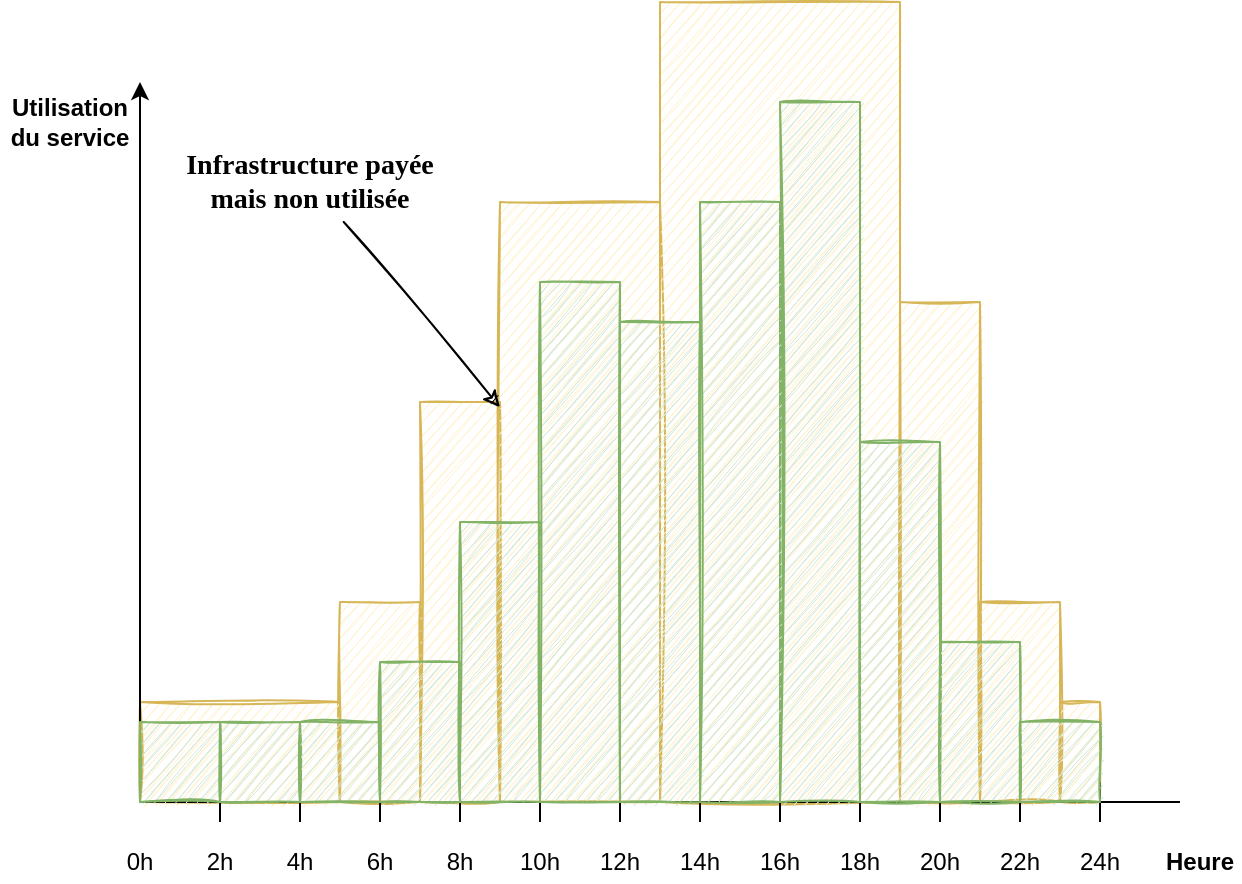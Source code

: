 <mxfile version="13.6.2" type="device"><diagram id="EG_0w5Qha7nJDPnRIv4q" name="Page-1"><mxGraphModel dx="813" dy="470" grid="1" gridSize="10" guides="1" tooltips="1" connect="1" arrows="1" fold="1" page="1" pageScale="1" pageWidth="1600" pageHeight="900" math="0" shadow="0" extFonts="Architects Daughter^https://fonts.googleapis.com/css?family=Architects+Daughter"><root><mxCell id="0"/><mxCell id="1" parent="0"/><mxCell id="-NmMMMarj_dPcH3xjH8K-63" value="" style="rounded=0;whiteSpace=wrap;html=1;sketch=1;fillColor=#fff2cc;strokeColor=#d6b656;" parent="1" vertex="1"><mxGeometry x="380" y="320" width="40" height="200" as="geometry"/></mxCell><mxCell id="-NmMMMarj_dPcH3xjH8K-64" value="" style="rounded=0;whiteSpace=wrap;html=1;sketch=1;fillColor=#fff2cc;strokeColor=#d6b656;" parent="1" vertex="1"><mxGeometry x="420" y="220" width="80" height="300" as="geometry"/></mxCell><mxCell id="-NmMMMarj_dPcH3xjH8K-65" value="" style="rounded=0;whiteSpace=wrap;html=1;sketch=1;fillColor=#fff2cc;strokeColor=#d6b656;" parent="1" vertex="1"><mxGeometry x="500" y="120" width="120" height="400" as="geometry"/></mxCell><mxCell id="-NmMMMarj_dPcH3xjH8K-66" value="" style="rounded=0;whiteSpace=wrap;html=1;sketch=1;fillColor=#fff2cc;strokeColor=#d6b656;" parent="1" vertex="1"><mxGeometry x="620" y="270" width="40" height="250" as="geometry"/></mxCell><mxCell id="-NmMMMarj_dPcH3xjH8K-67" value="" style="rounded=0;whiteSpace=wrap;html=1;sketch=1;fillColor=#fff2cc;strokeColor=#d6b656;" parent="1" vertex="1"><mxGeometry x="660" y="420" width="40" height="100" as="geometry"/></mxCell><mxCell id="-NmMMMarj_dPcH3xjH8K-68" value="" style="rounded=0;whiteSpace=wrap;html=1;sketch=1;fillColor=#fff2cc;strokeColor=#d6b656;" parent="1" vertex="1"><mxGeometry x="700" y="470" width="20" height="50" as="geometry"/></mxCell><mxCell id="-NmMMMarj_dPcH3xjH8K-62" value="" style="rounded=0;whiteSpace=wrap;html=1;sketch=1;fillColor=#fff2cc;strokeColor=#d6b656;" parent="1" vertex="1"><mxGeometry x="340" y="420" width="40" height="100" as="geometry"/></mxCell><mxCell id="-NmMMMarj_dPcH3xjH8K-58" value="" style="rounded=0;whiteSpace=wrap;html=1;sketch=1;fillColor=#fff2cc;strokeColor=#d6b656;" parent="1" vertex="1"><mxGeometry x="240" y="470" width="100" height="50" as="geometry"/></mxCell><mxCell id="-NmMMMarj_dPcH3xjH8K-2" value="" style="endArrow=none;html=1;" parent="1" edge="1"><mxGeometry width="50" height="50" relative="1" as="geometry"><mxPoint x="240" y="520" as="sourcePoint"/><mxPoint x="760" y="520" as="targetPoint"/></mxGeometry></mxCell><mxCell id="-NmMMMarj_dPcH3xjH8K-3" value="" style="endArrow=classic;html=1;endFill=1;" parent="1" edge="1"><mxGeometry width="50" height="50" relative="1" as="geometry"><mxPoint x="240" y="520" as="sourcePoint"/><mxPoint x="240" y="160" as="targetPoint"/></mxGeometry></mxCell><mxCell id="-NmMMMarj_dPcH3xjH8K-5" value="" style="endArrow=none;html=1;" parent="1" edge="1"><mxGeometry width="50" height="50" relative="1" as="geometry"><mxPoint x="280" y="530" as="sourcePoint"/><mxPoint x="280" y="510" as="targetPoint"/></mxGeometry></mxCell><mxCell id="-NmMMMarj_dPcH3xjH8K-6" value="" style="endArrow=none;html=1;" parent="1" edge="1"><mxGeometry width="50" height="50" relative="1" as="geometry"><mxPoint x="320" y="530" as="sourcePoint"/><mxPoint x="320" y="510" as="targetPoint"/></mxGeometry></mxCell><mxCell id="-NmMMMarj_dPcH3xjH8K-7" value="" style="endArrow=none;html=1;" parent="1" edge="1"><mxGeometry width="50" height="50" relative="1" as="geometry"><mxPoint x="360" y="530" as="sourcePoint"/><mxPoint x="360" y="510" as="targetPoint"/></mxGeometry></mxCell><mxCell id="-NmMMMarj_dPcH3xjH8K-8" value="" style="endArrow=none;html=1;" parent="1" edge="1"><mxGeometry width="50" height="50" relative="1" as="geometry"><mxPoint x="400" y="530" as="sourcePoint"/><mxPoint x="400" y="510" as="targetPoint"/></mxGeometry></mxCell><mxCell id="-NmMMMarj_dPcH3xjH8K-9" value="" style="endArrow=none;html=1;" parent="1" edge="1"><mxGeometry width="50" height="50" relative="1" as="geometry"><mxPoint x="440" y="530" as="sourcePoint"/><mxPoint x="440" y="510" as="targetPoint"/></mxGeometry></mxCell><mxCell id="-NmMMMarj_dPcH3xjH8K-10" value="" style="endArrow=none;html=1;" parent="1" edge="1"><mxGeometry width="50" height="50" relative="1" as="geometry"><mxPoint x="480" y="530" as="sourcePoint"/><mxPoint x="480" y="510" as="targetPoint"/></mxGeometry></mxCell><mxCell id="-NmMMMarj_dPcH3xjH8K-11" value="" style="endArrow=none;html=1;" parent="1" edge="1"><mxGeometry width="50" height="50" relative="1" as="geometry"><mxPoint x="520" y="530" as="sourcePoint"/><mxPoint x="520" y="510" as="targetPoint"/></mxGeometry></mxCell><mxCell id="-NmMMMarj_dPcH3xjH8K-12" value="" style="endArrow=none;html=1;" parent="1" edge="1"><mxGeometry width="50" height="50" relative="1" as="geometry"><mxPoint x="560" y="530" as="sourcePoint"/><mxPoint x="560" y="510" as="targetPoint"/></mxGeometry></mxCell><mxCell id="-NmMMMarj_dPcH3xjH8K-13" value="" style="endArrow=none;html=1;" parent="1" edge="1"><mxGeometry width="50" height="50" relative="1" as="geometry"><mxPoint x="600" y="530" as="sourcePoint"/><mxPoint x="600" y="510" as="targetPoint"/></mxGeometry></mxCell><mxCell id="-NmMMMarj_dPcH3xjH8K-14" value="" style="endArrow=none;html=1;" parent="1" edge="1"><mxGeometry width="50" height="50" relative="1" as="geometry"><mxPoint x="640" y="530" as="sourcePoint"/><mxPoint x="640" y="510" as="targetPoint"/></mxGeometry></mxCell><mxCell id="-NmMMMarj_dPcH3xjH8K-15" value="" style="endArrow=none;html=1;" parent="1" edge="1"><mxGeometry width="50" height="50" relative="1" as="geometry"><mxPoint x="680" y="530" as="sourcePoint"/><mxPoint x="680" y="510" as="targetPoint"/></mxGeometry></mxCell><mxCell id="-NmMMMarj_dPcH3xjH8K-16" value="" style="endArrow=none;html=1;" parent="1" edge="1"><mxGeometry width="50" height="50" relative="1" as="geometry"><mxPoint x="720" y="530" as="sourcePoint"/><mxPoint x="720" y="510" as="targetPoint"/></mxGeometry></mxCell><mxCell id="-NmMMMarj_dPcH3xjH8K-29" value="0h" style="text;html=1;strokeColor=none;fillColor=none;align=center;verticalAlign=middle;whiteSpace=wrap;rounded=0;" parent="1" vertex="1"><mxGeometry x="220" y="540" width="40" height="20" as="geometry"/></mxCell><mxCell id="-NmMMMarj_dPcH3xjH8K-30" value="2h" style="text;html=1;strokeColor=none;fillColor=none;align=center;verticalAlign=middle;whiteSpace=wrap;rounded=0;" parent="1" vertex="1"><mxGeometry x="260" y="540" width="40" height="20" as="geometry"/></mxCell><mxCell id="-NmMMMarj_dPcH3xjH8K-31" value="4h" style="text;html=1;strokeColor=none;fillColor=none;align=center;verticalAlign=middle;whiteSpace=wrap;rounded=0;" parent="1" vertex="1"><mxGeometry x="300" y="540" width="40" height="20" as="geometry"/></mxCell><mxCell id="-NmMMMarj_dPcH3xjH8K-32" value="6h" style="text;html=1;strokeColor=none;fillColor=none;align=center;verticalAlign=middle;whiteSpace=wrap;rounded=0;" parent="1" vertex="1"><mxGeometry x="340" y="540" width="40" height="20" as="geometry"/></mxCell><mxCell id="-NmMMMarj_dPcH3xjH8K-33" value="8h" style="text;html=1;strokeColor=none;fillColor=none;align=center;verticalAlign=middle;whiteSpace=wrap;rounded=0;" parent="1" vertex="1"><mxGeometry x="380" y="540" width="40" height="20" as="geometry"/></mxCell><mxCell id="-NmMMMarj_dPcH3xjH8K-34" value="10h" style="text;html=1;strokeColor=none;fillColor=none;align=center;verticalAlign=middle;whiteSpace=wrap;rounded=0;" parent="1" vertex="1"><mxGeometry x="420" y="540" width="40" height="20" as="geometry"/></mxCell><mxCell id="-NmMMMarj_dPcH3xjH8K-35" value="12h" style="text;html=1;strokeColor=none;fillColor=none;align=center;verticalAlign=middle;whiteSpace=wrap;rounded=0;" parent="1" vertex="1"><mxGeometry x="460" y="540" width="40" height="20" as="geometry"/></mxCell><mxCell id="-NmMMMarj_dPcH3xjH8K-36" value="14h" style="text;html=1;strokeColor=none;fillColor=none;align=center;verticalAlign=middle;whiteSpace=wrap;rounded=0;" parent="1" vertex="1"><mxGeometry x="500" y="540" width="40" height="20" as="geometry"/></mxCell><mxCell id="-NmMMMarj_dPcH3xjH8K-37" value="16h" style="text;html=1;strokeColor=none;fillColor=none;align=center;verticalAlign=middle;whiteSpace=wrap;rounded=0;" parent="1" vertex="1"><mxGeometry x="540" y="540" width="40" height="20" as="geometry"/></mxCell><mxCell id="-NmMMMarj_dPcH3xjH8K-38" value="18h" style="text;html=1;strokeColor=none;fillColor=none;align=center;verticalAlign=middle;whiteSpace=wrap;rounded=0;" parent="1" vertex="1"><mxGeometry x="580" y="540" width="40" height="20" as="geometry"/></mxCell><mxCell id="-NmMMMarj_dPcH3xjH8K-39" value="20h" style="text;html=1;strokeColor=none;fillColor=none;align=center;verticalAlign=middle;whiteSpace=wrap;rounded=0;" parent="1" vertex="1"><mxGeometry x="620" y="540" width="40" height="20" as="geometry"/></mxCell><mxCell id="-NmMMMarj_dPcH3xjH8K-40" value="22h" style="text;html=1;strokeColor=none;fillColor=none;align=center;verticalAlign=middle;whiteSpace=wrap;rounded=0;" parent="1" vertex="1"><mxGeometry x="660" y="540" width="40" height="20" as="geometry"/></mxCell><mxCell id="-NmMMMarj_dPcH3xjH8K-41" value="24h" style="text;html=1;strokeColor=none;fillColor=none;align=center;verticalAlign=middle;whiteSpace=wrap;rounded=0;" parent="1" vertex="1"><mxGeometry x="700" y="540" width="40" height="20" as="geometry"/></mxCell><mxCell id="-NmMMMarj_dPcH3xjH8K-42" value="" style="rounded=0;whiteSpace=wrap;html=1;fillColor=#d5e8d4;strokeColor=#82b366;sketch=1;" parent="1" vertex="1"><mxGeometry x="240" y="480" width="40" height="40" as="geometry"/></mxCell><mxCell id="-NmMMMarj_dPcH3xjH8K-43" value="" style="rounded=0;whiteSpace=wrap;html=1;fillColor=#d5e8d4;strokeColor=#82b366;sketch=1;" parent="1" vertex="1"><mxGeometry x="280" y="480" width="40" height="40" as="geometry"/></mxCell><mxCell id="-NmMMMarj_dPcH3xjH8K-44" value="" style="rounded=0;whiteSpace=wrap;html=1;fillColor=#d5e8d4;strokeColor=#82b366;sketch=1;" parent="1" vertex="1"><mxGeometry x="320" y="480" width="40" height="40" as="geometry"/></mxCell><mxCell id="-NmMMMarj_dPcH3xjH8K-45" value="" style="rounded=0;whiteSpace=wrap;html=1;fillColor=#d5e8d4;strokeColor=#82b366;sketch=1;" parent="1" vertex="1"><mxGeometry x="360" y="450" width="40" height="70" as="geometry"/></mxCell><mxCell id="-NmMMMarj_dPcH3xjH8K-46" value="" style="rounded=0;whiteSpace=wrap;html=1;fillColor=#d5e8d4;strokeColor=#82b366;sketch=1;" parent="1" vertex="1"><mxGeometry x="400" y="380" width="40" height="140" as="geometry"/></mxCell><mxCell id="-NmMMMarj_dPcH3xjH8K-47" value="" style="rounded=0;whiteSpace=wrap;html=1;fillColor=#d5e8d4;strokeColor=#82b366;sketch=1;" parent="1" vertex="1"><mxGeometry x="440" y="260" width="40" height="260" as="geometry"/></mxCell><mxCell id="-NmMMMarj_dPcH3xjH8K-48" value="" style="rounded=0;whiteSpace=wrap;html=1;fillColor=#d5e8d4;strokeColor=#82b366;sketch=1;" parent="1" vertex="1"><mxGeometry x="480" y="280" width="40" height="240" as="geometry"/></mxCell><mxCell id="-NmMMMarj_dPcH3xjH8K-49" value="" style="rounded=0;whiteSpace=wrap;html=1;fillColor=#d5e8d4;strokeColor=#82b366;sketch=1;" parent="1" vertex="1"><mxGeometry x="520" y="220" width="40" height="300" as="geometry"/></mxCell><mxCell id="-NmMMMarj_dPcH3xjH8K-50" value="" style="rounded=0;whiteSpace=wrap;html=1;fillColor=#d5e8d4;strokeColor=#82b366;sketch=1;" parent="1" vertex="1"><mxGeometry x="560" y="170" width="40" height="350" as="geometry"/></mxCell><mxCell id="-NmMMMarj_dPcH3xjH8K-51" value="" style="rounded=0;whiteSpace=wrap;html=1;fillColor=#d5e8d4;strokeColor=#82b366;sketch=1;" parent="1" vertex="1"><mxGeometry x="600" y="340" width="40" height="180" as="geometry"/></mxCell><mxCell id="-NmMMMarj_dPcH3xjH8K-52" value="" style="rounded=0;whiteSpace=wrap;html=1;fillColor=#d5e8d4;strokeColor=#82b366;sketch=1;" parent="1" vertex="1"><mxGeometry x="640" y="440" width="40" height="80" as="geometry"/></mxCell><mxCell id="-NmMMMarj_dPcH3xjH8K-53" value="" style="rounded=0;whiteSpace=wrap;html=1;fillColor=#d5e8d4;strokeColor=#82b366;sketch=1;" parent="1" vertex="1"><mxGeometry x="680" y="480" width="40" height="40" as="geometry"/></mxCell><mxCell id="-NmMMMarj_dPcH3xjH8K-54" value="Utilisation du service" style="text;html=1;strokeColor=none;fillColor=none;align=center;verticalAlign=middle;whiteSpace=wrap;rounded=0;sketch=1;fontStyle=1" parent="1" vertex="1"><mxGeometry x="170" y="170" width="70" height="20" as="geometry"/></mxCell><mxCell id="-NmMMMarj_dPcH3xjH8K-55" value="Heure" style="text;html=1;strokeColor=none;fillColor=none;align=center;verticalAlign=middle;whiteSpace=wrap;rounded=0;sketch=1;fontStyle=1" parent="1" vertex="1"><mxGeometry x="750" y="540" width="40" height="20" as="geometry"/></mxCell><mxCell id="uvkVDKXEe2pA0nHYf2yn-2" style="rounded=0;orthogonalLoop=1;jettySize=auto;html=1;sketch=1;sourcePerimeterSpacing=10;" edge="1" parent="1" source="-NmMMMarj_dPcH3xjH8K-69" target="-NmMMMarj_dPcH3xjH8K-64"><mxGeometry relative="1" as="geometry"/></mxCell><mxCell id="-NmMMMarj_dPcH3xjH8K-69" value="&lt;b style=&quot;font-family: &amp;#34;architects daughter&amp;#34; ; font-size: 14px&quot;&gt;Infrastructure payée mais non utilisée&lt;/b&gt;" style="text;html=1;strokeColor=none;fillColor=none;align=center;verticalAlign=middle;whiteSpace=wrap;rounded=0;sketch=1;" parent="1" vertex="1"><mxGeometry x="250" y="200" width="150" height="20" as="geometry"/></mxCell></root></mxGraphModel></diagram></mxfile>